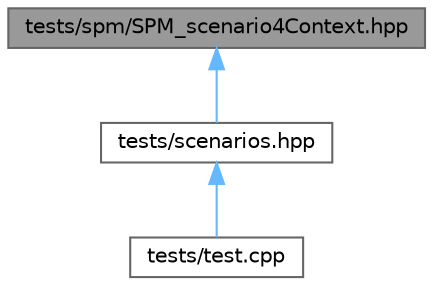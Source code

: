 digraph "tests/spm/SPM_scenario4Context.hpp"
{
 // LATEX_PDF_SIZE
  bgcolor="transparent";
  edge [fontname=Helvetica,fontsize=10,labelfontname=Helvetica,labelfontsize=10];
  node [fontname=Helvetica,fontsize=10,shape=box,height=0.2,width=0.4];
  Node1 [id="Node000001",label="tests/spm/SPM_scenario4Context.hpp",height=0.2,width=0.4,color="gray40", fillcolor="grey60", style="filled", fontcolor="black",tooltip="Alias SPM_scenario4Context."];
  Node1 -> Node2 [id="edge1_Node000001_Node000002",dir="back",color="steelblue1",style="solid",tooltip=" "];
  Node2 [id="Node000002",label="tests/scenarios.hpp",height=0.2,width=0.4,color="grey40", fillcolor="white", style="filled",URL="$scenarios_8hpp.html",tooltip="Alias scenarios."];
  Node2 -> Node3 [id="edge2_Node000002_Node000003",dir="back",color="steelblue1",style="solid",tooltip=" "];
  Node3 [id="Node000003",label="tests/test.cpp",height=0.2,width=0.4,color="grey40", fillcolor="white", style="filled",URL="$test_8cpp.html",tooltip="Alias test."];
}
